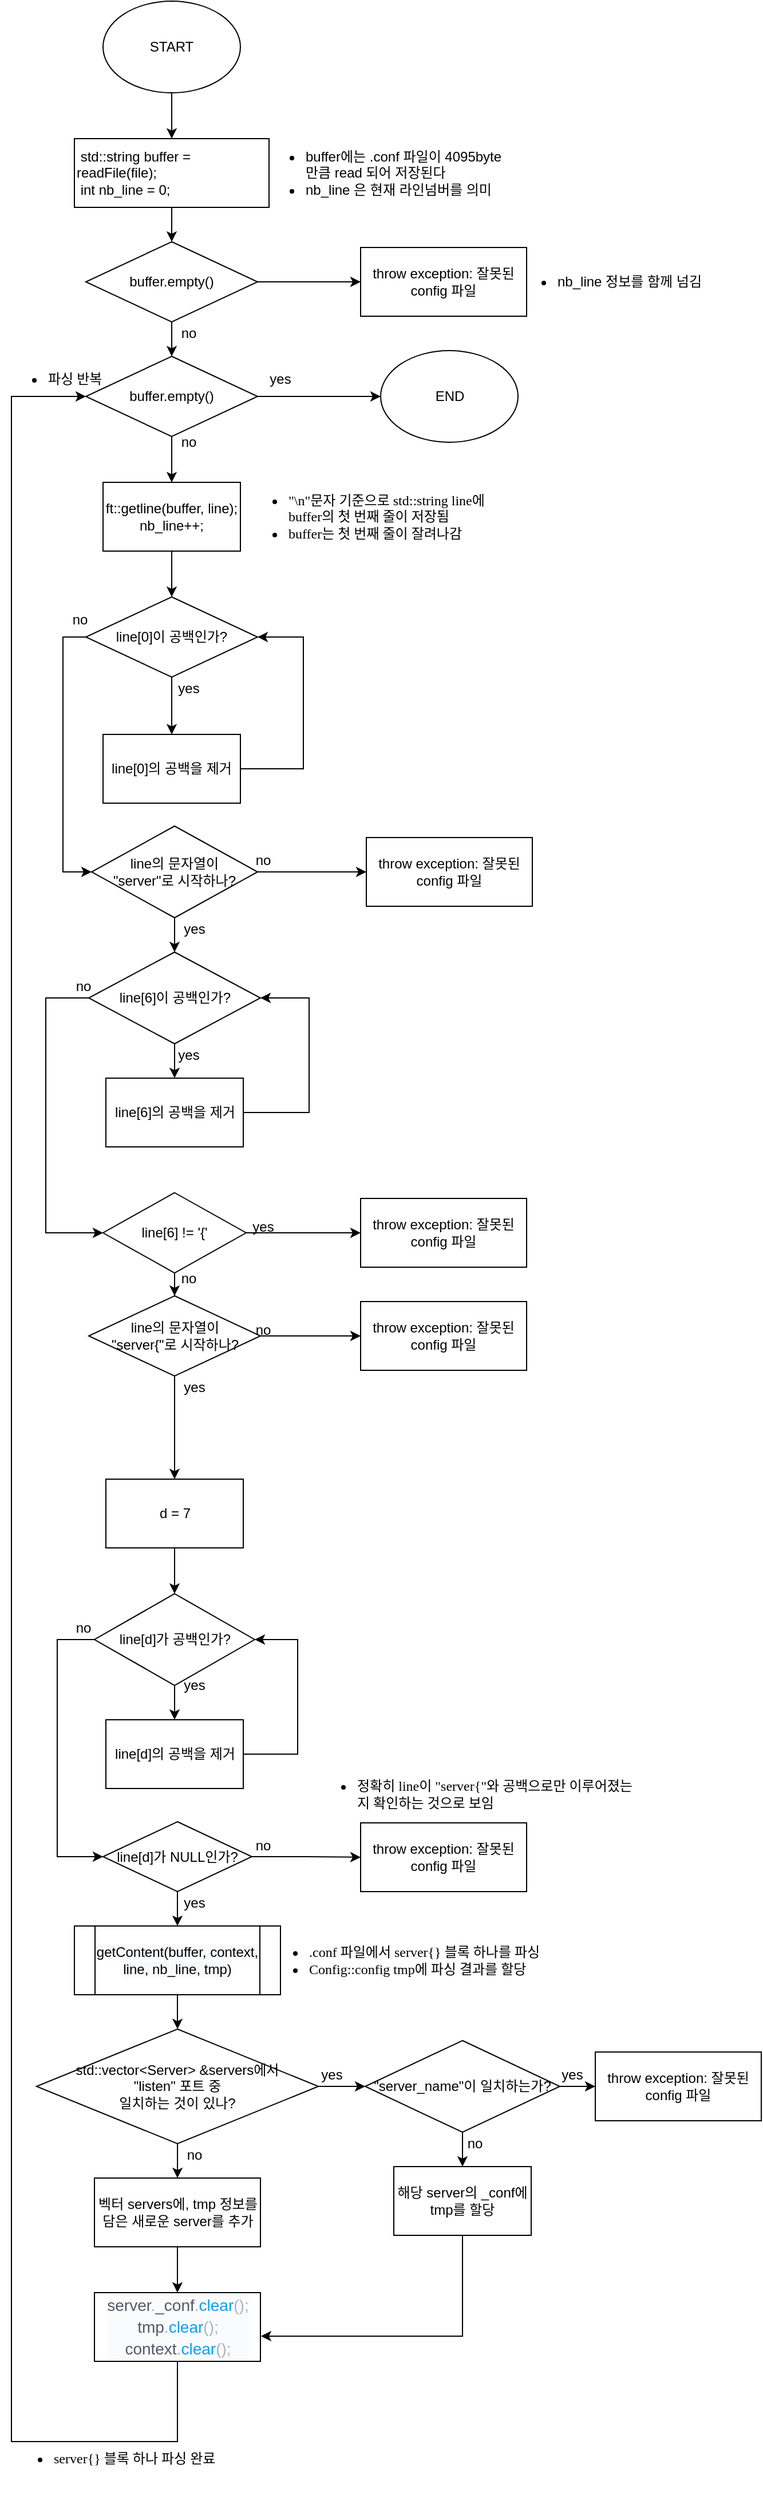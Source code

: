 <mxfile version="14.5.7" type="github">
  <diagram id="P94FQoILM087UZ30ZA-V" name="Page-1">
    <mxGraphModel dx="945" dy="774" grid="1" gridSize="10" guides="1" tooltips="1" connect="1" arrows="1" fold="1" page="1" pageScale="1" pageWidth="827" pageHeight="1169" math="0" shadow="0">
      <root>
        <mxCell id="0" />
        <mxCell id="1" parent="0" />
        <mxCell id="13hCxG7cCII5tz9myrVL-3" value="" style="edgeStyle=orthogonalEdgeStyle;rounded=0;orthogonalLoop=1;jettySize=auto;html=1;" parent="1" source="13hCxG7cCII5tz9myrVL-1" target="13hCxG7cCII5tz9myrVL-2" edge="1">
          <mxGeometry relative="1" as="geometry" />
        </mxCell>
        <mxCell id="13hCxG7cCII5tz9myrVL-1" value="START" style="ellipse;whiteSpace=wrap;html=1;" parent="1" vertex="1">
          <mxGeometry x="95" y="10" width="120" height="80" as="geometry" />
        </mxCell>
        <mxCell id="13hCxG7cCII5tz9myrVL-8" value="" style="edgeStyle=orthogonalEdgeStyle;rounded=0;orthogonalLoop=1;jettySize=auto;html=1;entryX=0.5;entryY=0;entryDx=0;entryDy=0;" parent="1" source="13hCxG7cCII5tz9myrVL-2" target="NsCcuSabks8nJYObxPIR-5" edge="1">
          <mxGeometry relative="1" as="geometry" />
        </mxCell>
        <mxCell id="13hCxG7cCII5tz9myrVL-2" value="&amp;nbsp;std::string buffer = readFile(file);&lt;br&gt;&amp;nbsp;int nb_line = 0;" style="rounded=0;whiteSpace=wrap;html=1;align=left;" parent="1" vertex="1">
          <mxGeometry x="70" y="130" width="170" height="60" as="geometry" />
        </mxCell>
        <mxCell id="13hCxG7cCII5tz9myrVL-4" value="&lt;div&gt;&lt;ul&gt;&lt;li&gt;&lt;span style=&quot;font-family: &amp;#34;helvetica&amp;#34;&quot;&gt;buffer에는 .conf 파일이 4095byte만큼 read 되어 저장된다&lt;/span&gt;&lt;/li&gt;&lt;li&gt;&lt;span style=&quot;font-family: &amp;#34;helvetica&amp;#34;&quot;&gt;nb_line 은 현재 라인넘버를 의미&lt;/span&gt;&lt;/li&gt;&lt;/ul&gt;&lt;/div&gt;" style="text;html=1;strokeColor=none;fillColor=none;align=left;verticalAlign=middle;whiteSpace=wrap;rounded=0;" parent="1" vertex="1">
          <mxGeometry x="230" y="125" width="220" height="70" as="geometry" />
        </mxCell>
        <mxCell id="13hCxG7cCII5tz9myrVL-10" value="" style="edgeStyle=orthogonalEdgeStyle;rounded=0;orthogonalLoop=1;jettySize=auto;html=1;entryX=0;entryY=0.5;entryDx=0;entryDy=0;" parent="1" source="13hCxG7cCII5tz9myrVL-7" target="NsCcuSabks8nJYObxPIR-3" edge="1">
          <mxGeometry relative="1" as="geometry">
            <mxPoint x="330" y="355" as="targetPoint" />
          </mxGeometry>
        </mxCell>
        <mxCell id="13hCxG7cCII5tz9myrVL-25" value="" style="edgeStyle=orthogonalEdgeStyle;rounded=0;orthogonalLoop=1;jettySize=auto;html=1;" parent="1" source="13hCxG7cCII5tz9myrVL-7" target="13hCxG7cCII5tz9myrVL-23" edge="1">
          <mxGeometry relative="1" as="geometry" />
        </mxCell>
        <mxCell id="13hCxG7cCII5tz9myrVL-7" value="buffer.empty()" style="rhombus;whiteSpace=wrap;html=1;rounded=0;align=center;" parent="1" vertex="1">
          <mxGeometry x="80" y="320" width="150" height="70" as="geometry" />
        </mxCell>
        <mxCell id="13hCxG7cCII5tz9myrVL-28" value="" style="edgeStyle=orthogonalEdgeStyle;rounded=0;orthogonalLoop=1;jettySize=auto;html=1;" parent="1" source="13hCxG7cCII5tz9myrVL-23" target="13hCxG7cCII5tz9myrVL-27" edge="1">
          <mxGeometry relative="1" as="geometry" />
        </mxCell>
        <mxCell id="13hCxG7cCII5tz9myrVL-23" value="ft::getline(buffer, line);&lt;br&gt;nb_line++;" style="rounded=0;whiteSpace=wrap;html=1;" parent="1" vertex="1">
          <mxGeometry x="95" y="430" width="120" height="60" as="geometry" />
        </mxCell>
        <mxCell id="13hCxG7cCII5tz9myrVL-26" value="&lt;ul&gt;&lt;li&gt;&lt;font face=&quot;AppleSDGothicNeoM00, AppleSDGothicNeoM00&quot;&gt;&quot;\n&quot;문자 기준으로 std::string line에 buffer의 첫 번째 줄이 저장됨&lt;/font&gt;&lt;/li&gt;&lt;li&gt;&lt;font face=&quot;AppleSDGothicNeoM00, AppleSDGothicNeoM00&quot;&gt;buffer는 첫 번째 줄이 잘려나감&lt;/font&gt;&lt;/li&gt;&lt;/ul&gt;" style="text;html=1;strokeColor=none;fillColor=none;align=left;verticalAlign=middle;whiteSpace=wrap;rounded=0;" parent="1" vertex="1">
          <mxGeometry x="215" y="425" width="220" height="70" as="geometry" />
        </mxCell>
        <mxCell id="13hCxG7cCII5tz9myrVL-30" value="" style="edgeStyle=orthogonalEdgeStyle;rounded=0;orthogonalLoop=1;jettySize=auto;html=1;" parent="1" source="13hCxG7cCII5tz9myrVL-27" target="13hCxG7cCII5tz9myrVL-29" edge="1">
          <mxGeometry relative="1" as="geometry" />
        </mxCell>
        <mxCell id="13hCxG7cCII5tz9myrVL-32" style="edgeStyle=orthogonalEdgeStyle;rounded=0;orthogonalLoop=1;jettySize=auto;html=1;entryX=0;entryY=0.5;entryDx=0;entryDy=0;" parent="1" source="13hCxG7cCII5tz9myrVL-27" target="13hCxG7cCII5tz9myrVL-41" edge="1">
          <mxGeometry relative="1" as="geometry">
            <mxPoint x="95" y="770" as="targetPoint" />
            <Array as="points">
              <mxPoint x="60" y="565" />
              <mxPoint x="60" y="770" />
            </Array>
          </mxGeometry>
        </mxCell>
        <mxCell id="13hCxG7cCII5tz9myrVL-27" value="line[0]이 공백인가?" style="rhombus;whiteSpace=wrap;html=1;rounded=0;" parent="1" vertex="1">
          <mxGeometry x="80" y="530" width="150" height="70" as="geometry" />
        </mxCell>
        <mxCell id="13hCxG7cCII5tz9myrVL-31" style="edgeStyle=orthogonalEdgeStyle;rounded=0;orthogonalLoop=1;jettySize=auto;html=1;entryX=1;entryY=0.5;entryDx=0;entryDy=0;" parent="1" source="13hCxG7cCII5tz9myrVL-29" target="13hCxG7cCII5tz9myrVL-27" edge="1">
          <mxGeometry relative="1" as="geometry">
            <mxPoint x="385" y="620" as="targetPoint" />
            <Array as="points">
              <mxPoint x="270" y="680" />
              <mxPoint x="270" y="565" />
            </Array>
          </mxGeometry>
        </mxCell>
        <mxCell id="13hCxG7cCII5tz9myrVL-29" value="line[0]의 공백을 제거" style="whiteSpace=wrap;html=1;rounded=0;" parent="1" vertex="1">
          <mxGeometry x="95" y="650" width="120" height="60" as="geometry" />
        </mxCell>
        <mxCell id="13hCxG7cCII5tz9myrVL-35" value="yes" style="text;html=1;strokeColor=none;fillColor=none;align=center;verticalAlign=middle;whiteSpace=wrap;rounded=0;" parent="1" vertex="1">
          <mxGeometry x="150" y="600" width="40" height="20" as="geometry" />
        </mxCell>
        <mxCell id="13hCxG7cCII5tz9myrVL-36" value="yes" style="text;html=1;strokeColor=none;fillColor=none;align=center;verticalAlign=middle;whiteSpace=wrap;rounded=0;" parent="1" vertex="1">
          <mxGeometry x="230" y="330" width="40" height="20" as="geometry" />
        </mxCell>
        <mxCell id="13hCxG7cCII5tz9myrVL-37" value="no" style="text;html=1;strokeColor=none;fillColor=none;align=center;verticalAlign=middle;whiteSpace=wrap;rounded=0;" parent="1" vertex="1">
          <mxGeometry x="150" y="385" width="40" height="20" as="geometry" />
        </mxCell>
        <mxCell id="13hCxG7cCII5tz9myrVL-38" value="no" style="text;html=1;strokeColor=none;fillColor=none;align=center;verticalAlign=middle;whiteSpace=wrap;rounded=0;" parent="1" vertex="1">
          <mxGeometry x="55" y="540" width="40" height="20" as="geometry" />
        </mxCell>
        <mxCell id="13hCxG7cCII5tz9myrVL-50" value="" style="edgeStyle=orthogonalEdgeStyle;rounded=0;orthogonalLoop=1;jettySize=auto;html=1;" parent="1" source="13hCxG7cCII5tz9myrVL-40" target="13hCxG7cCII5tz9myrVL-49" edge="1">
          <mxGeometry relative="1" as="geometry" />
        </mxCell>
        <mxCell id="13hCxG7cCII5tz9myrVL-53" style="edgeStyle=orthogonalEdgeStyle;rounded=0;orthogonalLoop=1;jettySize=auto;html=1;entryX=0;entryY=0.5;entryDx=0;entryDy=0;" parent="1" source="13hCxG7cCII5tz9myrVL-40" target="13hCxG7cCII5tz9myrVL-48" edge="1">
          <mxGeometry relative="1" as="geometry">
            <mxPoint x="157.5" y="1030" as="targetPoint" />
            <Array as="points">
              <mxPoint x="45" y="880" />
              <mxPoint x="45" y="1085" />
            </Array>
          </mxGeometry>
        </mxCell>
        <mxCell id="13hCxG7cCII5tz9myrVL-40" value="line[6]이 공백인가?" style="rhombus;whiteSpace=wrap;html=1;" parent="1" vertex="1">
          <mxGeometry x="82.5" y="840" width="150" height="80" as="geometry" />
        </mxCell>
        <mxCell id="13hCxG7cCII5tz9myrVL-44" value="" style="edgeStyle=orthogonalEdgeStyle;rounded=0;orthogonalLoop=1;jettySize=auto;html=1;" parent="1" source="13hCxG7cCII5tz9myrVL-41" target="13hCxG7cCII5tz9myrVL-43" edge="1">
          <mxGeometry relative="1" as="geometry" />
        </mxCell>
        <mxCell id="13hCxG7cCII5tz9myrVL-47" value="" style="edgeStyle=orthogonalEdgeStyle;rounded=0;orthogonalLoop=1;jettySize=auto;html=1;" parent="1" source="13hCxG7cCII5tz9myrVL-41" target="13hCxG7cCII5tz9myrVL-40" edge="1">
          <mxGeometry relative="1" as="geometry" />
        </mxCell>
        <mxCell id="13hCxG7cCII5tz9myrVL-41" value="line의 문자열이&lt;br&gt;&quot;server&quot;로 시작하나?" style="rhombus;whiteSpace=wrap;html=1;" parent="1" vertex="1">
          <mxGeometry x="85" y="730" width="145" height="80" as="geometry" />
        </mxCell>
        <mxCell id="13hCxG7cCII5tz9myrVL-43" value="&lt;div&gt;&lt;span style=&quot;font-family: &amp;#34;helvetica&amp;#34;&quot;&gt;throw exception: 잘못된 config 파일&lt;/span&gt;&lt;/div&gt;" style="whiteSpace=wrap;html=1;rounded=0;align=center;" parent="1" vertex="1">
          <mxGeometry x="325" y="740" width="145" height="60" as="geometry" />
        </mxCell>
        <mxCell id="13hCxG7cCII5tz9myrVL-45" value="no" style="text;html=1;strokeColor=none;fillColor=none;align=center;verticalAlign=middle;whiteSpace=wrap;rounded=0;" parent="1" vertex="1">
          <mxGeometry x="215" y="750" width="40" height="20" as="geometry" />
        </mxCell>
        <mxCell id="13hCxG7cCII5tz9myrVL-56" value="" style="edgeStyle=orthogonalEdgeStyle;rounded=0;orthogonalLoop=1;jettySize=auto;html=1;" parent="1" source="13hCxG7cCII5tz9myrVL-48" target="13hCxG7cCII5tz9myrVL-55" edge="1">
          <mxGeometry relative="1" as="geometry" />
        </mxCell>
        <mxCell id="13hCxG7cCII5tz9myrVL-60" value="" style="edgeStyle=orthogonalEdgeStyle;rounded=0;orthogonalLoop=1;jettySize=auto;html=1;" parent="1" source="13hCxG7cCII5tz9myrVL-48" target="13hCxG7cCII5tz9myrVL-59" edge="1">
          <mxGeometry relative="1" as="geometry" />
        </mxCell>
        <mxCell id="13hCxG7cCII5tz9myrVL-48" value="line[6] != &#39;{&#39;" style="rhombus;whiteSpace=wrap;html=1;" parent="1" vertex="1">
          <mxGeometry x="95" y="1050" width="125" height="70" as="geometry" />
        </mxCell>
        <mxCell id="13hCxG7cCII5tz9myrVL-52" value="" style="edgeStyle=orthogonalEdgeStyle;rounded=0;orthogonalLoop=1;jettySize=auto;html=1;entryX=1;entryY=0.5;entryDx=0;entryDy=0;" parent="1" source="13hCxG7cCII5tz9myrVL-49" target="13hCxG7cCII5tz9myrVL-40" edge="1">
          <mxGeometry relative="1" as="geometry">
            <Array as="points">
              <mxPoint x="275" y="980" />
              <mxPoint x="275" y="880" />
            </Array>
          </mxGeometry>
        </mxCell>
        <mxCell id="13hCxG7cCII5tz9myrVL-49" value="line[6]의 공백을 제거" style="whiteSpace=wrap;html=1;rounded=0;" parent="1" vertex="1">
          <mxGeometry x="97.5" y="950" width="120" height="60" as="geometry" />
        </mxCell>
        <mxCell id="13hCxG7cCII5tz9myrVL-51" value="yes" style="text;html=1;strokeColor=none;fillColor=none;align=center;verticalAlign=middle;whiteSpace=wrap;rounded=0;" parent="1" vertex="1">
          <mxGeometry x="150" y="920" width="40" height="20" as="geometry" />
        </mxCell>
        <mxCell id="13hCxG7cCII5tz9myrVL-54" value="no" style="text;html=1;strokeColor=none;fillColor=none;align=center;verticalAlign=middle;whiteSpace=wrap;rounded=0;" parent="1" vertex="1">
          <mxGeometry x="57.5" y="860" width="40" height="20" as="geometry" />
        </mxCell>
        <mxCell id="13hCxG7cCII5tz9myrVL-55" value="&lt;div&gt;&lt;span style=&quot;font-family: &amp;#34;helvetica&amp;#34;&quot;&gt;throw exception: 잘못된 config 파일&lt;/span&gt;&lt;/div&gt;" style="whiteSpace=wrap;html=1;rounded=0;align=center;" parent="1" vertex="1">
          <mxGeometry x="320" y="1055" width="145" height="60" as="geometry" />
        </mxCell>
        <mxCell id="13hCxG7cCII5tz9myrVL-57" value="yes" style="text;html=1;strokeColor=none;fillColor=none;align=center;verticalAlign=middle;whiteSpace=wrap;rounded=0;" parent="1" vertex="1">
          <mxGeometry x="215" y="1070" width="40" height="20" as="geometry" />
        </mxCell>
        <mxCell id="13hCxG7cCII5tz9myrVL-58" value="&lt;ul&gt;&lt;li&gt;&lt;font face=&quot;AppleSDGothicNeoM00, helvetica&quot;&gt;nb_line 정보를 함께 넘김&lt;/font&gt;&lt;/li&gt;&lt;/ul&gt;" style="text;html=1;strokeColor=none;fillColor=none;align=left;verticalAlign=middle;whiteSpace=wrap;rounded=0;" parent="1" vertex="1">
          <mxGeometry x="450" y="220" width="220" height="70" as="geometry" />
        </mxCell>
        <mxCell id="13hCxG7cCII5tz9myrVL-63" value="" style="edgeStyle=orthogonalEdgeStyle;rounded=0;orthogonalLoop=1;jettySize=auto;html=1;" parent="1" source="13hCxG7cCII5tz9myrVL-59" target="13hCxG7cCII5tz9myrVL-62" edge="1">
          <mxGeometry relative="1" as="geometry" />
        </mxCell>
        <mxCell id="13hCxG7cCII5tz9myrVL-67" value="" style="edgeStyle=orthogonalEdgeStyle;rounded=0;orthogonalLoop=1;jettySize=auto;html=1;" parent="1" source="13hCxG7cCII5tz9myrVL-59" target="13hCxG7cCII5tz9myrVL-66" edge="1">
          <mxGeometry relative="1" as="geometry" />
        </mxCell>
        <mxCell id="13hCxG7cCII5tz9myrVL-59" value="line의 문자열이&lt;br&gt;&quot;server{&quot;로 시작하나?" style="rhombus;whiteSpace=wrap;html=1;" parent="1" vertex="1">
          <mxGeometry x="82.5" y="1140" width="150" height="70" as="geometry" />
        </mxCell>
        <mxCell id="13hCxG7cCII5tz9myrVL-61" value="no" style="text;html=1;strokeColor=none;fillColor=none;align=center;verticalAlign=middle;whiteSpace=wrap;rounded=0;" parent="1" vertex="1">
          <mxGeometry x="150" y="1115" width="40" height="20" as="geometry" />
        </mxCell>
        <mxCell id="13hCxG7cCII5tz9myrVL-62" value="&lt;div&gt;&lt;span style=&quot;font-family: &amp;#34;helvetica&amp;#34;&quot;&gt;throw exception: 잘못된 config 파일&lt;/span&gt;&lt;/div&gt;" style="whiteSpace=wrap;html=1;rounded=0;align=center;" parent="1" vertex="1">
          <mxGeometry x="320" y="1145" width="145" height="60" as="geometry" />
        </mxCell>
        <mxCell id="13hCxG7cCII5tz9myrVL-64" value="yes" style="text;html=1;strokeColor=none;fillColor=none;align=center;verticalAlign=middle;whiteSpace=wrap;rounded=0;" parent="1" vertex="1">
          <mxGeometry x="155" y="1210" width="40" height="20" as="geometry" />
        </mxCell>
        <mxCell id="13hCxG7cCII5tz9myrVL-65" value="no" style="text;html=1;strokeColor=none;fillColor=none;align=center;verticalAlign=middle;whiteSpace=wrap;rounded=0;" parent="1" vertex="1">
          <mxGeometry x="215" y="1160" width="40" height="20" as="geometry" />
        </mxCell>
        <mxCell id="13hCxG7cCII5tz9myrVL-70" value="" style="edgeStyle=orthogonalEdgeStyle;rounded=0;orthogonalLoop=1;jettySize=auto;html=1;" parent="1" source="13hCxG7cCII5tz9myrVL-66" target="13hCxG7cCII5tz9myrVL-69" edge="1">
          <mxGeometry relative="1" as="geometry" />
        </mxCell>
        <mxCell id="13hCxG7cCII5tz9myrVL-66" value="d = 7" style="whiteSpace=wrap;html=1;" parent="1" vertex="1">
          <mxGeometry x="97.5" y="1300" width="120" height="60" as="geometry" />
        </mxCell>
        <mxCell id="13hCxG7cCII5tz9myrVL-68" style="edgeStyle=orthogonalEdgeStyle;rounded=0;orthogonalLoop=1;jettySize=auto;html=1;exitX=0.5;exitY=1;exitDx=0;exitDy=0;" parent="1" source="13hCxG7cCII5tz9myrVL-66" target="13hCxG7cCII5tz9myrVL-66" edge="1">
          <mxGeometry relative="1" as="geometry" />
        </mxCell>
        <mxCell id="13hCxG7cCII5tz9myrVL-72" value="" style="edgeStyle=orthogonalEdgeStyle;rounded=0;orthogonalLoop=1;jettySize=auto;html=1;" parent="1" source="13hCxG7cCII5tz9myrVL-69" target="13hCxG7cCII5tz9myrVL-71" edge="1">
          <mxGeometry relative="1" as="geometry" />
        </mxCell>
        <mxCell id="13hCxG7cCII5tz9myrVL-75" value="" style="edgeStyle=orthogonalEdgeStyle;rounded=0;orthogonalLoop=1;jettySize=auto;html=1;entryX=0;entryY=0.5;entryDx=0;entryDy=0;" parent="1" source="13hCxG7cCII5tz9myrVL-69" target="13hCxG7cCII5tz9myrVL-78" edge="1">
          <mxGeometry relative="1" as="geometry">
            <mxPoint x="97.5" y="1630" as="targetPoint" />
            <Array as="points">
              <mxPoint x="55" y="1440" />
              <mxPoint x="55" y="1630" />
            </Array>
          </mxGeometry>
        </mxCell>
        <mxCell id="13hCxG7cCII5tz9myrVL-69" value="line[d]가 공백인가?" style="rhombus;whiteSpace=wrap;html=1;" parent="1" vertex="1">
          <mxGeometry x="87.5" y="1400" width="140" height="80" as="geometry" />
        </mxCell>
        <mxCell id="13hCxG7cCII5tz9myrVL-73" style="edgeStyle=orthogonalEdgeStyle;rounded=0;orthogonalLoop=1;jettySize=auto;html=1;entryX=1;entryY=0.5;entryDx=0;entryDy=0;" parent="1" source="13hCxG7cCII5tz9myrVL-71" target="13hCxG7cCII5tz9myrVL-69" edge="1">
          <mxGeometry relative="1" as="geometry">
            <Array as="points">
              <mxPoint x="265" y="1540" />
              <mxPoint x="265" y="1440" />
            </Array>
          </mxGeometry>
        </mxCell>
        <mxCell id="13hCxG7cCII5tz9myrVL-71" value="&lt;span&gt;line[d]의 공백을 제거&lt;/span&gt;" style="whiteSpace=wrap;html=1;" parent="1" vertex="1">
          <mxGeometry x="97.5" y="1510" width="120" height="60" as="geometry" />
        </mxCell>
        <mxCell id="13hCxG7cCII5tz9myrVL-76" value="yes" style="text;html=1;strokeColor=none;fillColor=none;align=center;verticalAlign=middle;whiteSpace=wrap;rounded=0;" parent="1" vertex="1">
          <mxGeometry x="155" y="1470" width="40" height="20" as="geometry" />
        </mxCell>
        <mxCell id="13hCxG7cCII5tz9myrVL-77" value="no" style="text;html=1;strokeColor=none;fillColor=none;align=center;verticalAlign=middle;whiteSpace=wrap;rounded=0;" parent="1" vertex="1">
          <mxGeometry x="57.5" y="1420" width="40" height="20" as="geometry" />
        </mxCell>
        <mxCell id="13hCxG7cCII5tz9myrVL-80" value="" style="edgeStyle=orthogonalEdgeStyle;rounded=0;orthogonalLoop=1;jettySize=auto;html=1;entryX=0;entryY=0.5;entryDx=0;entryDy=0;" parent="1" source="13hCxG7cCII5tz9myrVL-78" target="13hCxG7cCII5tz9myrVL-81" edge="1">
          <mxGeometry relative="1" as="geometry">
            <mxPoint x="310" y="1630" as="targetPoint" />
          </mxGeometry>
        </mxCell>
        <mxCell id="13hCxG7cCII5tz9myrVL-84" value="" style="edgeStyle=orthogonalEdgeStyle;rounded=0;orthogonalLoop=1;jettySize=auto;html=1;entryX=0.5;entryY=0;entryDx=0;entryDy=0;" parent="1" source="13hCxG7cCII5tz9myrVL-78" target="13hCxG7cCII5tz9myrVL-109" edge="1">
          <mxGeometry relative="1" as="geometry">
            <mxPoint x="160" y="1690" as="targetPoint" />
          </mxGeometry>
        </mxCell>
        <mxCell id="13hCxG7cCII5tz9myrVL-78" value="line[d]가 NULL인가?" style="rhombus;whiteSpace=wrap;html=1;" parent="1" vertex="1">
          <mxGeometry x="95" y="1599" width="130" height="61" as="geometry" />
        </mxCell>
        <mxCell id="13hCxG7cCII5tz9myrVL-81" value="&lt;div&gt;&lt;span style=&quot;font-family: &amp;#34;helvetica&amp;#34;&quot;&gt;throw exception: 잘못된 config 파일&lt;/span&gt;&lt;/div&gt;" style="whiteSpace=wrap;html=1;rounded=0;align=center;" parent="1" vertex="1">
          <mxGeometry x="320" y="1600" width="145" height="60" as="geometry" />
        </mxCell>
        <mxCell id="13hCxG7cCII5tz9myrVL-82" value="no" style="text;html=1;strokeColor=none;fillColor=none;align=center;verticalAlign=middle;whiteSpace=wrap;rounded=0;" parent="1" vertex="1">
          <mxGeometry x="215" y="1610" width="40" height="20" as="geometry" />
        </mxCell>
        <mxCell id="13hCxG7cCII5tz9myrVL-98" value="" style="edgeStyle=orthogonalEdgeStyle;rounded=0;orthogonalLoop=1;jettySize=auto;html=1;" parent="1" source="13hCxG7cCII5tz9myrVL-87" target="13hCxG7cCII5tz9myrVL-99" edge="1">
          <mxGeometry relative="1" as="geometry">
            <mxPoint x="158" y="1940" as="targetPoint" />
          </mxGeometry>
        </mxCell>
        <mxCell id="13hCxG7cCII5tz9myrVL-106" value="" style="edgeStyle=orthogonalEdgeStyle;rounded=0;orthogonalLoop=1;jettySize=auto;html=1;" parent="1" source="13hCxG7cCII5tz9myrVL-87" target="13hCxG7cCII5tz9myrVL-89" edge="1">
          <mxGeometry relative="1" as="geometry" />
        </mxCell>
        <mxCell id="13hCxG7cCII5tz9myrVL-87" value="&lt;span style=&quot;text-align: left&quot;&gt;std::vector&amp;lt;Server&amp;gt; &amp;amp;servers에서&lt;/span&gt;&lt;br&gt;&quot;listen&quot; 포트 중&lt;br&gt;일치하는 것이 있나?" style="rhombus;whiteSpace=wrap;html=1;align=center;" parent="1" vertex="1">
          <mxGeometry x="36.88" y="1780" width="246.25" height="100" as="geometry" />
        </mxCell>
        <mxCell id="13hCxG7cCII5tz9myrVL-92" value="" style="edgeStyle=orthogonalEdgeStyle;rounded=0;orthogonalLoop=1;jettySize=auto;html=1;" parent="1" source="13hCxG7cCII5tz9myrVL-89" target="13hCxG7cCII5tz9myrVL-91" edge="1">
          <mxGeometry relative="1" as="geometry" />
        </mxCell>
        <mxCell id="13hCxG7cCII5tz9myrVL-89" value="벡터 servers에, tmp 정보를 담은 새로운 server를 추가" style="whiteSpace=wrap;html=1;" parent="1" vertex="1">
          <mxGeometry x="87.51" y="1910" width="145" height="60" as="geometry" />
        </mxCell>
        <mxCell id="13hCxG7cCII5tz9myrVL-115" style="edgeStyle=orthogonalEdgeStyle;rounded=0;orthogonalLoop=1;jettySize=auto;html=1;entryX=0;entryY=0.5;entryDx=0;entryDy=0;exitX=0.5;exitY=1;exitDx=0;exitDy=0;" parent="1" source="13hCxG7cCII5tz9myrVL-91" target="13hCxG7cCII5tz9myrVL-7" edge="1">
          <mxGeometry relative="1" as="geometry">
            <mxPoint x="15" y="290" as="targetPoint" />
            <Array as="points">
              <mxPoint x="160" y="2140" />
              <mxPoint x="15" y="2140" />
              <mxPoint x="15" y="355" />
            </Array>
          </mxGeometry>
        </mxCell>
        <mxCell id="13hCxG7cCII5tz9myrVL-91" value="&lt;div style=&quot;color: rgb(86 , 88 , 105) ; background-color: rgb(250 , 251 , 252) ; font-size: 14px ; line-height: 19px&quot;&gt;&lt;div&gt;server&lt;span style=&quot;color: #adb1c2&quot;&gt;.&lt;/span&gt;_conf&lt;span style=&quot;color: #adb1c2&quot;&gt;.&lt;/span&gt;&lt;span style=&quot;color: #09a1ed&quot;&gt;clear&lt;/span&gt;&lt;span style=&quot;color: #adb1c2&quot;&gt;();&lt;/span&gt;&lt;/div&gt;&lt;div&gt;&lt;span style=&quot;font-family: &amp;#34;helvetica&amp;#34;&quot;&gt;tmp&lt;/span&gt;&lt;span style=&quot;font-family: &amp;#34;helvetica&amp;#34; ; color: rgb(173 , 177 , 194)&quot;&gt;.&lt;/span&gt;&lt;span style=&quot;font-family: &amp;#34;helvetica&amp;#34; ; color: rgb(9 , 161 , 237)&quot;&gt;clear&lt;/span&gt;&lt;span style=&quot;font-family: &amp;#34;helvetica&amp;#34; ; color: rgb(173 , 177 , 194)&quot;&gt;();&lt;/span&gt;&lt;/div&gt;&lt;div&gt;&lt;span style=&quot;font-family: &amp;#34;helvetica&amp;#34;&quot;&gt;context&lt;/span&gt;&lt;span style=&quot;font-family: &amp;#34;helvetica&amp;#34; ; color: rgb(173 , 177 , 194)&quot;&gt;.&lt;/span&gt;&lt;span style=&quot;font-family: &amp;#34;helvetica&amp;#34; ; color: rgb(9 , 161 , 237)&quot;&gt;clear&lt;/span&gt;&lt;span style=&quot;font-family: &amp;#34;helvetica&amp;#34; ; color: rgb(173 , 177 , 194)&quot;&gt;();&lt;/span&gt;&lt;/div&gt;&lt;/div&gt;" style="whiteSpace=wrap;html=1;" parent="1" vertex="1">
          <mxGeometry x="87.5" y="2010" width="145" height="60" as="geometry" />
        </mxCell>
        <mxCell id="13hCxG7cCII5tz9myrVL-94" value="no" style="text;html=1;strokeColor=none;fillColor=none;align=center;verticalAlign=middle;whiteSpace=wrap;rounded=0;" parent="1" vertex="1">
          <mxGeometry x="155" y="1880" width="40" height="20" as="geometry" />
        </mxCell>
        <mxCell id="13hCxG7cCII5tz9myrVL-95" value="yes" style="text;html=1;strokeColor=none;fillColor=none;align=center;verticalAlign=middle;whiteSpace=wrap;rounded=0;" parent="1" vertex="1">
          <mxGeometry x="275" y="1810" width="40" height="20" as="geometry" />
        </mxCell>
        <mxCell id="13hCxG7cCII5tz9myrVL-101" value="" style="edgeStyle=orthogonalEdgeStyle;rounded=0;orthogonalLoop=1;jettySize=auto;html=1;" parent="1" source="13hCxG7cCII5tz9myrVL-99" target="13hCxG7cCII5tz9myrVL-100" edge="1">
          <mxGeometry relative="1" as="geometry" />
        </mxCell>
        <mxCell id="13hCxG7cCII5tz9myrVL-104" value="" style="edgeStyle=orthogonalEdgeStyle;rounded=0;orthogonalLoop=1;jettySize=auto;html=1;" parent="1" source="13hCxG7cCII5tz9myrVL-99" target="13hCxG7cCII5tz9myrVL-103" edge="1">
          <mxGeometry relative="1" as="geometry" />
        </mxCell>
        <mxCell id="13hCxG7cCII5tz9myrVL-99" value="&quot;server_name&quot;이 일치하는가?" style="rhombus;whiteSpace=wrap;html=1;" parent="1" vertex="1">
          <mxGeometry x="324" y="1790" width="170" height="80" as="geometry" />
        </mxCell>
        <mxCell id="13hCxG7cCII5tz9myrVL-100" value="&lt;div&gt;&lt;span style=&quot;font-family: &amp;#34;helvetica&amp;#34;&quot;&gt;throw exception: 잘못된 config 파일&lt;/span&gt;&lt;/div&gt;" style="whiteSpace=wrap;html=1;rounded=0;align=center;" parent="1" vertex="1">
          <mxGeometry x="525" y="1800" width="145" height="60" as="geometry" />
        </mxCell>
        <mxCell id="13hCxG7cCII5tz9myrVL-102" value="yes" style="text;html=1;strokeColor=none;fillColor=none;align=center;verticalAlign=middle;whiteSpace=wrap;rounded=0;" parent="1" vertex="1">
          <mxGeometry x="485" y="1810" width="40" height="20" as="geometry" />
        </mxCell>
        <mxCell id="13hCxG7cCII5tz9myrVL-107" style="edgeStyle=orthogonalEdgeStyle;rounded=0;orthogonalLoop=1;jettySize=auto;html=1;entryX=1.003;entryY=0.633;entryDx=0;entryDy=0;entryPerimeter=0;" parent="1" target="13hCxG7cCII5tz9myrVL-91" edge="1">
          <mxGeometry relative="1" as="geometry">
            <mxPoint x="165" y="2010" as="targetPoint" />
            <mxPoint x="409" y="1920" as="sourcePoint" />
            <Array as="points">
              <mxPoint x="409" y="2048" />
            </Array>
          </mxGeometry>
        </mxCell>
        <mxCell id="13hCxG7cCII5tz9myrVL-103" value="해당 server의 _conf에&lt;br&gt;tmp를 할당" style="whiteSpace=wrap;html=1;" parent="1" vertex="1">
          <mxGeometry x="349" y="1900" width="120" height="60" as="geometry" />
        </mxCell>
        <mxCell id="13hCxG7cCII5tz9myrVL-105" value="no" style="text;html=1;strokeColor=none;fillColor=none;align=center;verticalAlign=middle;whiteSpace=wrap;rounded=0;" parent="1" vertex="1">
          <mxGeometry x="400" y="1870" width="40" height="20" as="geometry" />
        </mxCell>
        <mxCell id="13hCxG7cCII5tz9myrVL-108" style="edgeStyle=orthogonalEdgeStyle;rounded=0;orthogonalLoop=1;jettySize=auto;html=1;exitX=0.5;exitY=1;exitDx=0;exitDy=0;" parent="1" source="13hCxG7cCII5tz9myrVL-94" target="13hCxG7cCII5tz9myrVL-94" edge="1">
          <mxGeometry relative="1" as="geometry" />
        </mxCell>
        <mxCell id="13hCxG7cCII5tz9myrVL-112" value="" style="edgeStyle=orthogonalEdgeStyle;rounded=0;orthogonalLoop=1;jettySize=auto;html=1;" parent="1" source="13hCxG7cCII5tz9myrVL-109" target="13hCxG7cCII5tz9myrVL-87" edge="1">
          <mxGeometry relative="1" as="geometry" />
        </mxCell>
        <mxCell id="13hCxG7cCII5tz9myrVL-109" value="&#xa;&#xa;&lt;span style=&quot;color: rgb(0, 0, 0); font-family: applesdgothicneom00, helvetica; font-size: 12px; font-style: normal; font-weight: 400; letter-spacing: normal; text-align: center; text-indent: 0px; text-transform: none; word-spacing: 0px; background-color: rgb(248, 249, 250); display: inline; float: none;&quot;&gt;getContent(buffer, context, line, nb_line, tmp)&lt;/span&gt;&#xa;&#xa;" style="shape=process;whiteSpace=wrap;html=1;backgroundOutline=1;align=center;" parent="1" vertex="1">
          <mxGeometry x="70" y="1690" width="180" height="60" as="geometry" />
        </mxCell>
        <mxCell id="13hCxG7cCII5tz9myrVL-114" value="&lt;ul&gt;&lt;li&gt;&lt;span style=&quot;font-family: &amp;#34;applesdgothicneom00&amp;#34; , &amp;#34;applesdgothicneom00&amp;#34;&quot;&gt;.conf 파일에서 server{} 블록 하나를 파싱&lt;/span&gt;&lt;br&gt;&lt;/li&gt;&lt;li&gt;&lt;span style=&quot;font-family: &amp;#34;applesdgothicneom00&amp;#34; , &amp;#34;applesdgothicneom00&amp;#34;&quot;&gt;Config::config tmp에 파싱 결과를 할당&lt;/span&gt;&lt;/li&gt;&lt;/ul&gt;" style="text;html=1;strokeColor=none;fillColor=none;align=left;verticalAlign=middle;whiteSpace=wrap;rounded=0;" parent="1" vertex="1">
          <mxGeometry x="232.5" y="1685" width="245" height="70" as="geometry" />
        </mxCell>
        <mxCell id="13hCxG7cCII5tz9myrVL-117" value="&lt;ul&gt;&lt;li&gt;&lt;font face=&quot;AppleSDGothicNeoM00, applesdgothicneom00&quot;&gt;server{} 블록 하나 파싱 완료&lt;/font&gt;&lt;/li&gt;&lt;/ul&gt;" style="text;html=1;strokeColor=none;fillColor=none;align=left;verticalAlign=middle;whiteSpace=wrap;rounded=0;" parent="1" vertex="1">
          <mxGeometry x="10" y="2120" width="245" height="70" as="geometry" />
        </mxCell>
        <mxCell id="a2KQ85Uh5giSHMao5WSL-1" value="yes" style="text;html=1;strokeColor=none;fillColor=none;align=center;verticalAlign=middle;whiteSpace=wrap;rounded=0;" parent="1" vertex="1">
          <mxGeometry x="155" y="1660" width="40" height="20" as="geometry" />
        </mxCell>
        <mxCell id="a2KQ85Uh5giSHMao5WSL-2" value="&lt;ul&gt;&lt;li&gt;&lt;font face=&quot;AppleSDGothicNeoM00, applesdgothicneom00&quot;&gt;정확히 line이 &quot;server{&quot;와 공백으로만 이루어졌는지 확인하는 것으로 보임&lt;/font&gt;&lt;/li&gt;&lt;/ul&gt;" style="text;html=1;strokeColor=none;fillColor=none;align=left;verticalAlign=middle;whiteSpace=wrap;rounded=0;" parent="1" vertex="1">
          <mxGeometry x="275" y="1540" width="290" height="70" as="geometry" />
        </mxCell>
        <mxCell id="NsCcuSabks8nJYObxPIR-1" value="yes" style="text;html=1;strokeColor=none;fillColor=none;align=center;verticalAlign=middle;whiteSpace=wrap;rounded=0;" vertex="1" parent="1">
          <mxGeometry x="155" y="810" width="40" height="20" as="geometry" />
        </mxCell>
        <mxCell id="NsCcuSabks8nJYObxPIR-3" value="END" style="ellipse;whiteSpace=wrap;html=1;" vertex="1" parent="1">
          <mxGeometry x="337.5" y="315" width="120" height="80" as="geometry" />
        </mxCell>
        <mxCell id="NsCcuSabks8nJYObxPIR-6" value="" style="edgeStyle=orthogonalEdgeStyle;rounded=0;orthogonalLoop=1;jettySize=auto;html=1;" edge="1" parent="1" source="NsCcuSabks8nJYObxPIR-5" target="13hCxG7cCII5tz9myrVL-7">
          <mxGeometry relative="1" as="geometry" />
        </mxCell>
        <mxCell id="NsCcuSabks8nJYObxPIR-9" value="" style="edgeStyle=orthogonalEdgeStyle;rounded=0;orthogonalLoop=1;jettySize=auto;html=1;" edge="1" parent="1" source="NsCcuSabks8nJYObxPIR-5" target="NsCcuSabks8nJYObxPIR-8">
          <mxGeometry relative="1" as="geometry" />
        </mxCell>
        <mxCell id="NsCcuSabks8nJYObxPIR-5" value="buffer.empty()" style="rhombus;whiteSpace=wrap;html=1;rounded=0;align=center;" vertex="1" parent="1">
          <mxGeometry x="80" y="220" width="150" height="70" as="geometry" />
        </mxCell>
        <mxCell id="NsCcuSabks8nJYObxPIR-7" value="no" style="text;html=1;strokeColor=none;fillColor=none;align=center;verticalAlign=middle;whiteSpace=wrap;rounded=0;" vertex="1" parent="1">
          <mxGeometry x="150" y="290" width="40" height="20" as="geometry" />
        </mxCell>
        <mxCell id="NsCcuSabks8nJYObxPIR-8" value="&lt;div&gt;&lt;span style=&quot;font-family: &amp;#34;helvetica&amp;#34;&quot;&gt;throw exception: 잘못된 config 파일&lt;/span&gt;&lt;/div&gt;" style="whiteSpace=wrap;html=1;rounded=0;align=center;" vertex="1" parent="1">
          <mxGeometry x="320" y="225" width="145" height="60" as="geometry" />
        </mxCell>
        <mxCell id="NsCcuSabks8nJYObxPIR-10" value="&lt;ul&gt;&lt;li&gt;&lt;font face=&quot;AppleSDGothicNeoM00, AppleSDGothicNeoM00&quot;&gt;파싱 반복&lt;/font&gt;&lt;/li&gt;&lt;/ul&gt;" style="text;html=1;strokeColor=none;fillColor=none;align=left;verticalAlign=middle;whiteSpace=wrap;rounded=0;" vertex="1" parent="1">
          <mxGeometry x="5" y="305" width="92.5" height="70" as="geometry" />
        </mxCell>
      </root>
    </mxGraphModel>
  </diagram>
</mxfile>
